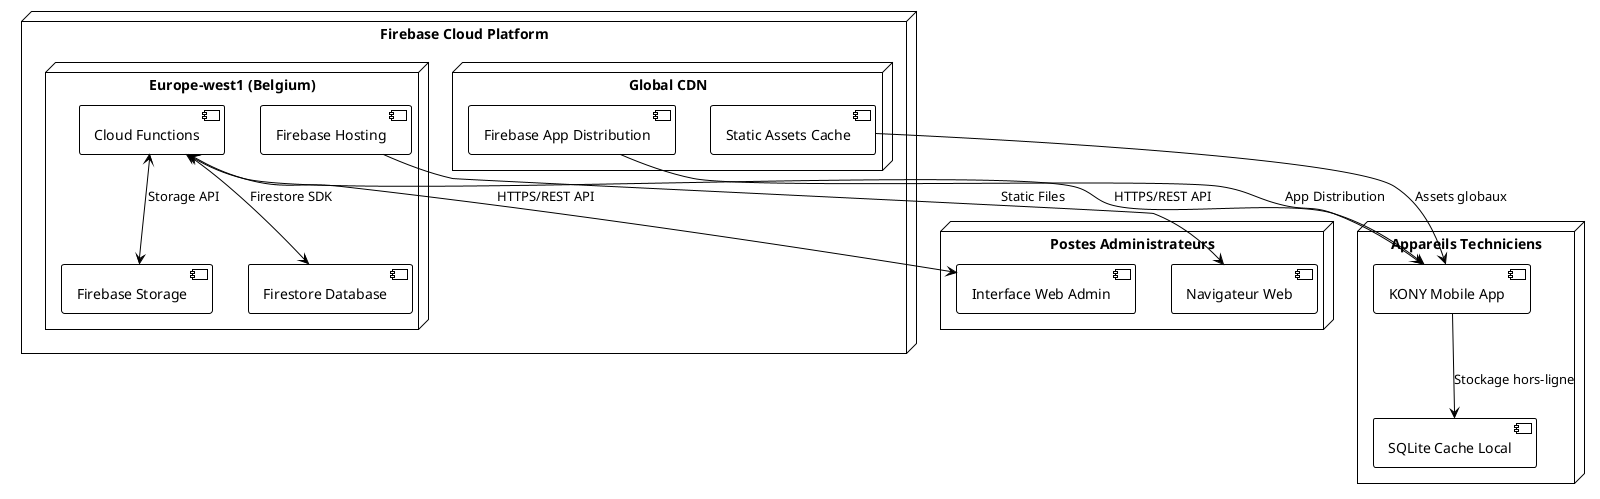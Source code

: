 @startuml
!theme plain
node "Firebase Cloud Platform" {
  node "Europe-west1 (Belgium)" {
    component [Firestore Database] as DB
    component [Cloud Functions] as CF
    component [Firebase Storage] as FS
    component [Firebase Hosting] as FH
  }
  
  node "Global CDN" {
    component [Firebase App Distribution] as FAD
    component [Static Assets Cache] as Cache
  }
}

node "Appareils Techniciens" {
  component [KONY Mobile App] as Mobile
  database [SQLite Cache Local] as LocalDB
}

node "Postes Administrateurs" {
  component [Interface Web Admin] as WebAdmin
  component [Navigateur Web] as Browser
}

Mobile <--> CF : HTTPS/REST API
Mobile --> LocalDB : Stockage hors-ligne
WebAdmin <--> CF : HTTPS/REST API
CF <--> DB : Firestore SDK
CF <--> FS : Storage API
FH --> Browser : Static Files
FAD --> Mobile : App Distribution
Cache --> Mobile : Assets globaux
@enduml